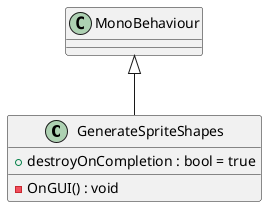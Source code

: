 @startuml
class GenerateSpriteShapes {
    + destroyOnCompletion : bool = true
    - OnGUI() : void
}
MonoBehaviour <|-- GenerateSpriteShapes
@enduml
